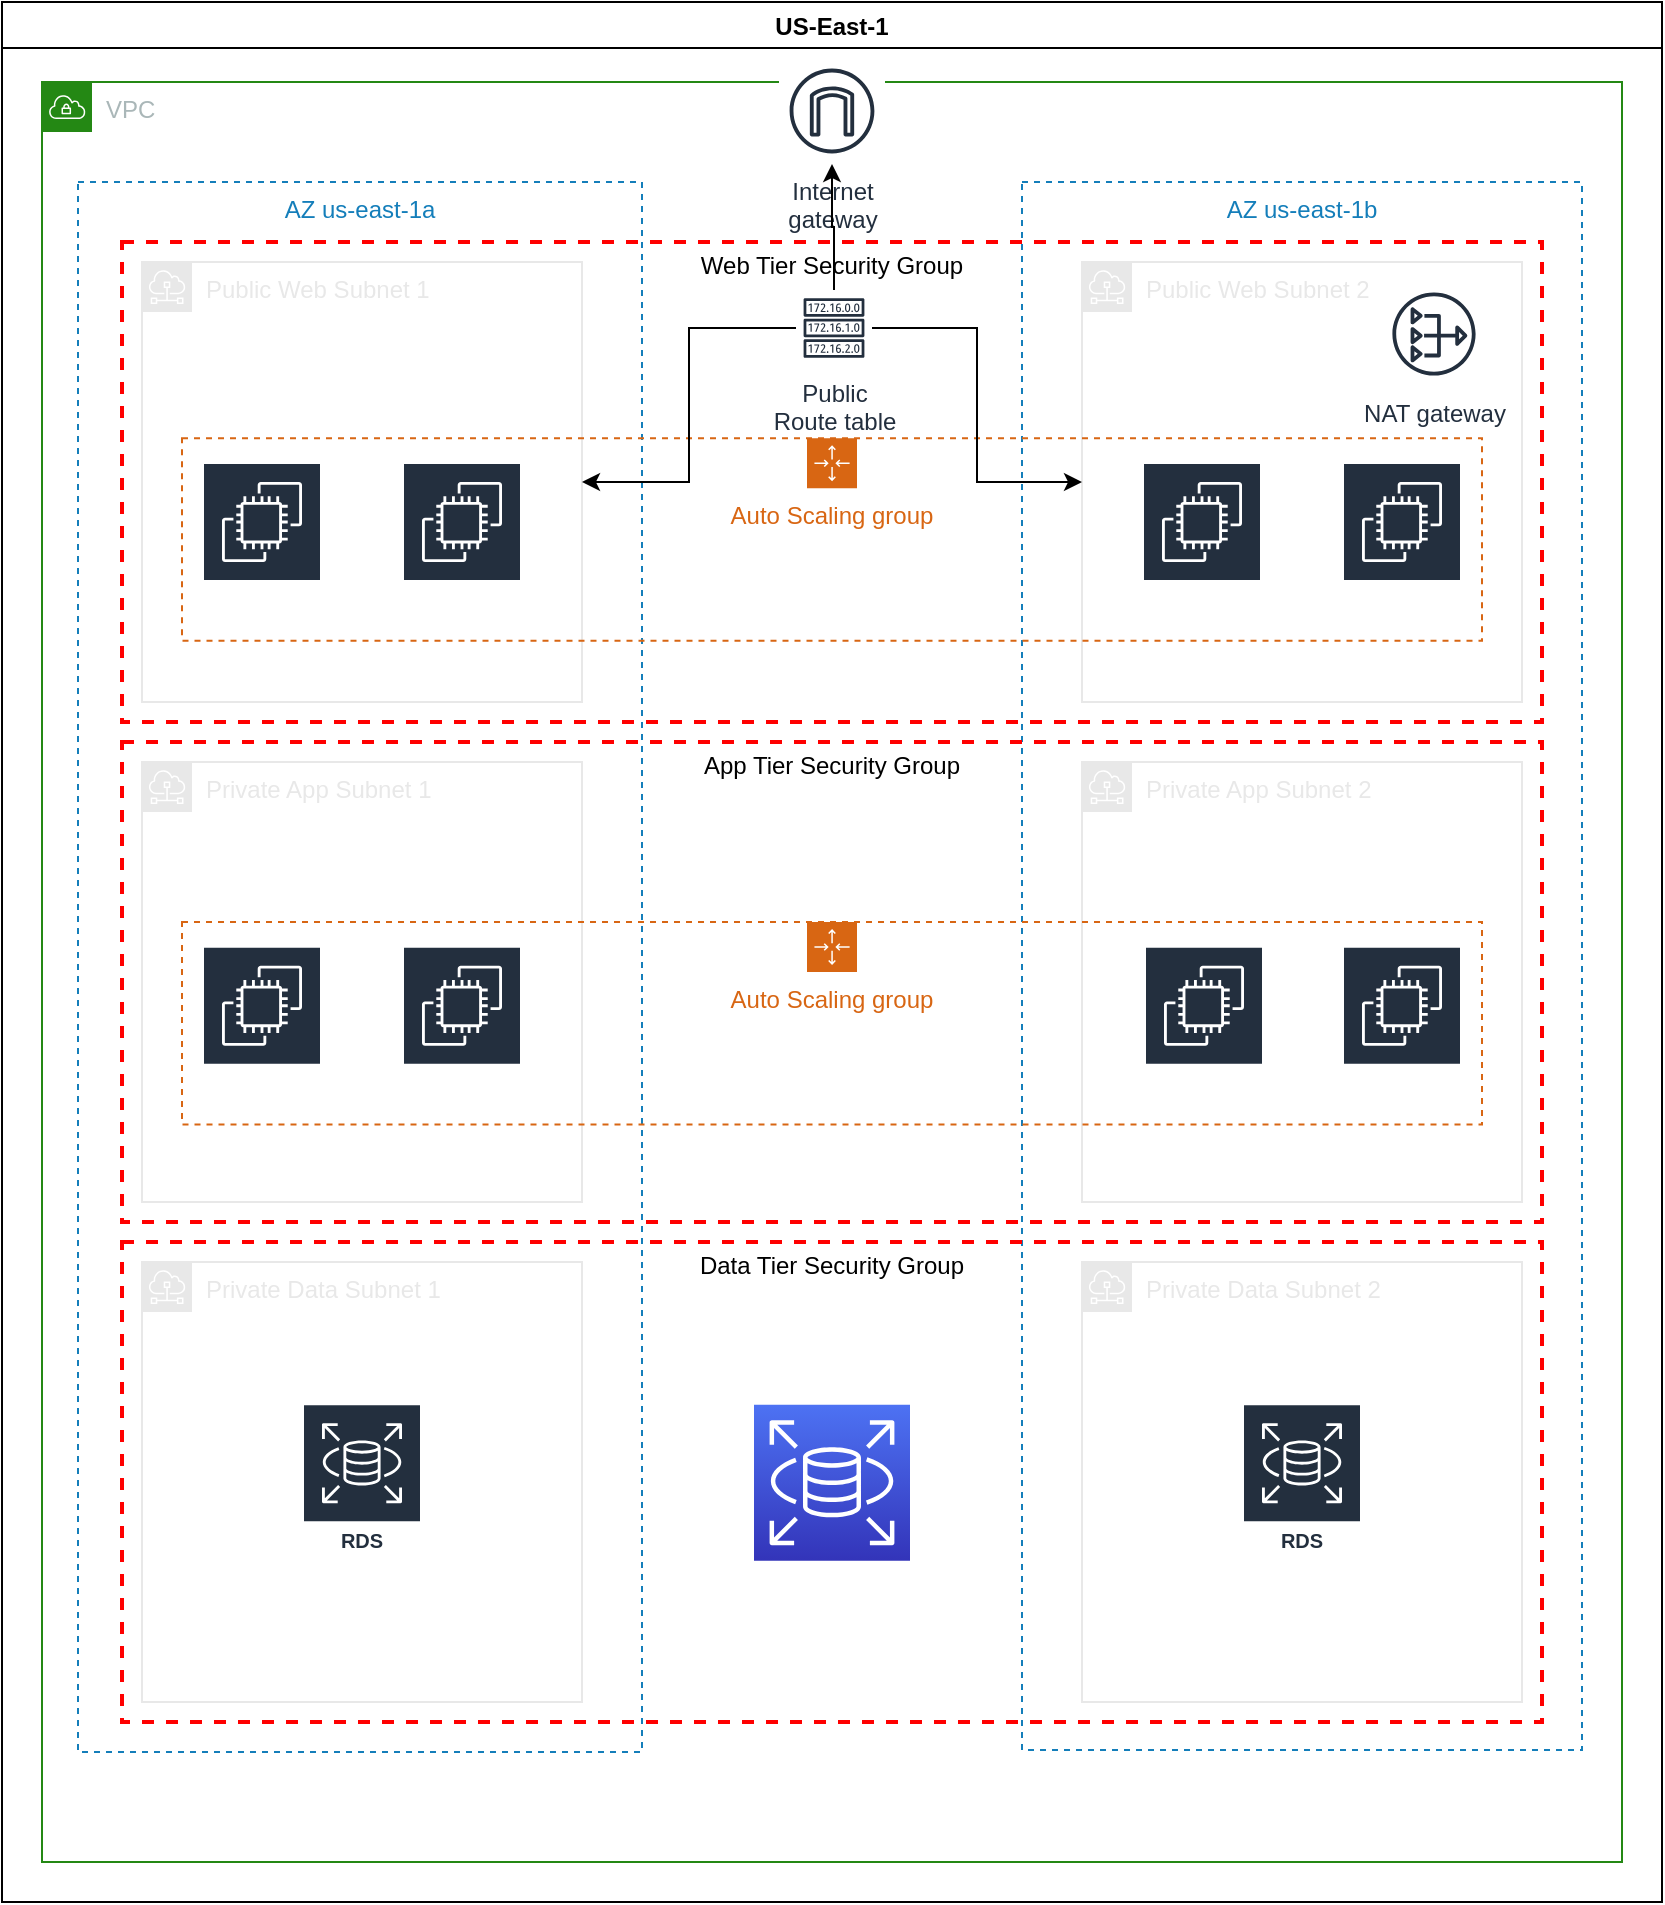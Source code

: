 <mxfile version="18.1.1" type="github">
  <diagram id="zS0Se3hdwLQitdmpyFe8" name="Page-1">
    <mxGraphModel dx="1125" dy="1483" grid="0" gridSize="10" guides="1" tooltips="1" connect="1" arrows="1" fold="1" page="1" pageScale="1" pageWidth="850" pageHeight="1100" background="#FFFFFF" math="0" shadow="0">
      <root>
        <mxCell id="0" />
        <mxCell id="1" parent="0" />
        <mxCell id="NRysxFIgi6pyTUOMa4tL-1" value="US-East-1" style="swimlane;container=0;" vertex="1" parent="1">
          <mxGeometry x="10" y="90" width="830" height="950" as="geometry" />
        </mxCell>
        <mxCell id="NRysxFIgi6pyTUOMa4tL-2" value="VPC" style="points=[[0,0],[0.25,0],[0.5,0],[0.75,0],[1,0],[1,0.25],[1,0.5],[1,0.75],[1,1],[0.75,1],[0.5,1],[0.25,1],[0,1],[0,0.75],[0,0.5],[0,0.25]];outlineConnect=0;gradientColor=none;html=1;whiteSpace=wrap;fontSize=12;fontStyle=0;container=0;pointerEvents=0;collapsible=0;recursiveResize=0;shape=mxgraph.aws4.group;grIcon=mxgraph.aws4.group_vpc;strokeColor=#248814;fillColor=none;verticalAlign=top;align=left;spacingLeft=30;fontColor=#AAB7B8;dashed=0;" vertex="1" parent="1">
          <mxGeometry x="30" y="130" width="790" height="890" as="geometry" />
        </mxCell>
        <mxCell id="NRysxFIgi6pyTUOMa4tL-7" value="AZ us-east-1a" style="fillColor=none;strokeColor=#147EBA;dashed=1;verticalAlign=top;fontStyle=0;fontColor=#147EBA;container=0;" vertex="1" parent="1">
          <mxGeometry x="48" y="180" width="282" height="785" as="geometry" />
        </mxCell>
        <mxCell id="NRysxFIgi6pyTUOMa4tL-6" value="AZ us-east-1b" style="fillColor=none;strokeColor=#147EBA;dashed=1;verticalAlign=top;fontStyle=0;fontColor=#147EBA;container=0;" vertex="1" parent="1">
          <mxGeometry x="520" y="180" width="280" height="784" as="geometry" />
        </mxCell>
        <mxCell id="NRysxFIgi6pyTUOMa4tL-18" value="Public Web Subnet 1" style="sketch=0;outlineConnect=0;gradientColor=none;html=1;whiteSpace=wrap;fontSize=12;fontStyle=0;shape=mxgraph.aws4.group;grIcon=mxgraph.aws4.group_subnet;strokeColor=#E8E8E8;fillColor=none;verticalAlign=top;align=left;spacingLeft=30;fontColor=#E8E8E8;dashed=0;container=0;" vertex="1" parent="1">
          <mxGeometry x="80" y="220" width="220" height="220" as="geometry" />
        </mxCell>
        <mxCell id="NRysxFIgi6pyTUOMa4tL-19" value="Private App Subnet 1" style="sketch=0;outlineConnect=0;gradientColor=none;html=1;whiteSpace=wrap;fontSize=12;fontStyle=0;shape=mxgraph.aws4.group;grIcon=mxgraph.aws4.group_subnet;strokeColor=#E8E8E8;fillColor=none;verticalAlign=top;align=left;spacingLeft=30;fontColor=#E8E8E8;dashed=0;container=0;" vertex="1" parent="1">
          <mxGeometry x="80" y="470" width="220" height="220" as="geometry" />
        </mxCell>
        <mxCell id="NRysxFIgi6pyTUOMa4tL-20" value="Private Data Subnet 1" style="sketch=0;outlineConnect=0;gradientColor=none;html=1;whiteSpace=wrap;fontSize=12;fontStyle=0;shape=mxgraph.aws4.group;grIcon=mxgraph.aws4.group_subnet;strokeColor=#E8E8E8;fillColor=none;verticalAlign=top;align=left;spacingLeft=30;fontColor=#E8E8E8;dashed=0;container=0;" vertex="1" parent="1">
          <mxGeometry x="80" y="720" width="220" height="220" as="geometry" />
        </mxCell>
        <mxCell id="NRysxFIgi6pyTUOMa4tL-21" value="Public Web Subnet 2" style="sketch=0;outlineConnect=0;gradientColor=none;html=1;whiteSpace=wrap;fontSize=12;fontStyle=0;shape=mxgraph.aws4.group;grIcon=mxgraph.aws4.group_subnet;strokeColor=#E8E8E8;fillColor=none;verticalAlign=top;align=left;spacingLeft=30;fontColor=#E8E8E8;dashed=0;container=0;" vertex="1" parent="1">
          <mxGeometry x="550" y="220" width="220" height="220" as="geometry" />
        </mxCell>
        <mxCell id="NRysxFIgi6pyTUOMa4tL-22" value="Private App Subnet 2" style="sketch=0;outlineConnect=0;gradientColor=none;html=1;whiteSpace=wrap;fontSize=12;fontStyle=0;shape=mxgraph.aws4.group;grIcon=mxgraph.aws4.group_subnet;strokeColor=#E8E8E8;fillColor=none;verticalAlign=top;align=left;spacingLeft=30;fontColor=#E8E8E8;dashed=0;container=0;" vertex="1" parent="1">
          <mxGeometry x="550" y="470" width="220" height="220" as="geometry" />
        </mxCell>
        <mxCell id="NRysxFIgi6pyTUOMa4tL-23" value="Private Data Subnet 2" style="sketch=0;outlineConnect=0;gradientColor=none;html=1;whiteSpace=wrap;fontSize=12;fontStyle=0;shape=mxgraph.aws4.group;grIcon=mxgraph.aws4.group_subnet;strokeColor=#E8E8E8;fillColor=none;verticalAlign=top;align=left;spacingLeft=30;fontColor=#E8E8E8;dashed=0;container=0;" vertex="1" parent="1">
          <mxGeometry x="550" y="720" width="220" height="220" as="geometry" />
        </mxCell>
        <mxCell id="NRysxFIgi6pyTUOMa4tL-25" value="Internet&#xa;gateway" style="sketch=0;outlineConnect=0;fontColor=#232F3E;gradientColor=none;strokeColor=#232F3E;fillColor=#ffffff;dashed=0;verticalLabelPosition=bottom;verticalAlign=top;align=center;html=1;fontSize=12;fontStyle=0;aspect=fixed;shape=mxgraph.aws4.resourceIcon;resIcon=mxgraph.aws4.internet_gateway;container=0;" vertex="1" parent="1">
          <mxGeometry x="398.5" y="118" width="53" height="53" as="geometry" />
        </mxCell>
        <mxCell id="NRysxFIgi6pyTUOMa4tL-26" value="NAT gateway" style="sketch=0;outlineConnect=0;fontColor=#232F3E;gradientColor=none;strokeColor=#232F3E;fillColor=#ffffff;dashed=0;verticalLabelPosition=bottom;verticalAlign=top;align=center;html=1;fontSize=12;fontStyle=0;aspect=fixed;shape=mxgraph.aws4.resourceIcon;resIcon=mxgraph.aws4.nat_gateway;container=0;" vertex="1" parent="1">
          <mxGeometry x="700" y="230" width="52" height="52" as="geometry" />
        </mxCell>
        <mxCell id="NRysxFIgi6pyTUOMa4tL-27" value="Web Tier Security Group" style="fontStyle=0;verticalAlign=top;align=center;spacingTop=-2;fillColor=none;rounded=0;whiteSpace=wrap;html=1;strokeColor=#FF0000;strokeWidth=2;dashed=1;container=0;collapsible=0;expand=0;recursiveResize=0;" vertex="1" parent="1">
          <mxGeometry x="70" y="210" width="710" height="240" as="geometry" />
        </mxCell>
        <mxCell id="NRysxFIgi6pyTUOMa4tL-28" value="App Tier Security Group" style="fontStyle=0;verticalAlign=top;align=center;spacingTop=-2;fillColor=none;rounded=0;whiteSpace=wrap;html=1;strokeColor=#FF0000;strokeWidth=2;dashed=1;container=0;collapsible=0;expand=0;recursiveResize=0;" vertex="1" parent="1">
          <mxGeometry x="70" y="460" width="710" height="240" as="geometry" />
        </mxCell>
        <mxCell id="NRysxFIgi6pyTUOMa4tL-29" value="Data Tier Security Group" style="fontStyle=0;verticalAlign=top;align=center;spacingTop=-2;fillColor=none;rounded=0;whiteSpace=wrap;html=1;strokeColor=#FF0000;strokeWidth=2;dashed=1;container=0;collapsible=0;expand=0;recursiveResize=0;" vertex="1" parent="1">
          <mxGeometry x="70" y="710" width="710" height="240" as="geometry" />
        </mxCell>
        <mxCell id="NRysxFIgi6pyTUOMa4tL-32" value="&lt;font color=&quot;#ffffff&quot;&gt;EC2&lt;/font&gt;" style="sketch=0;outlineConnect=0;fontColor=#232F3E;gradientColor=none;strokeColor=#ffffff;fillColor=#232F3E;dashed=0;verticalLabelPosition=middle;verticalAlign=bottom;align=center;html=1;whiteSpace=wrap;fontSize=10;fontStyle=1;spacing=3;shape=mxgraph.aws4.productIcon;prIcon=mxgraph.aws4.ec2;container=0;" vertex="1" parent="1">
          <mxGeometry x="110" y="320" width="60" height="77.5" as="geometry" />
        </mxCell>
        <mxCell id="NRysxFIgi6pyTUOMa4tL-33" value="&lt;font color=&quot;#ffffff&quot;&gt;EC2&lt;/font&gt;" style="sketch=0;outlineConnect=0;fontColor=#232F3E;gradientColor=none;strokeColor=#ffffff;fillColor=#232F3E;dashed=0;verticalLabelPosition=middle;verticalAlign=bottom;align=center;html=1;whiteSpace=wrap;fontSize=10;fontStyle=1;spacing=3;shape=mxgraph.aws4.productIcon;prIcon=mxgraph.aws4.ec2;container=0;" vertex="1" parent="1">
          <mxGeometry x="210" y="320" width="60" height="77.5" as="geometry" />
        </mxCell>
        <mxCell id="NRysxFIgi6pyTUOMa4tL-36" value="&lt;span style=&quot;color: rgb(255, 255, 255);&quot;&gt;EC2&lt;/span&gt;" style="sketch=0;outlineConnect=0;fontColor=#232F3E;gradientColor=none;strokeColor=#ffffff;fillColor=#232F3E;dashed=0;verticalLabelPosition=middle;verticalAlign=bottom;align=center;html=1;whiteSpace=wrap;fontSize=10;fontStyle=1;spacing=3;shape=mxgraph.aws4.productIcon;prIcon=mxgraph.aws4.ec2;container=0;" vertex="1" parent="1">
          <mxGeometry x="580" y="320" width="60" height="77.5" as="geometry" />
        </mxCell>
        <mxCell id="NRysxFIgi6pyTUOMa4tL-37" value="&lt;span style=&quot;color: rgb(255, 255, 255);&quot;&gt;EC2&lt;/span&gt;" style="sketch=0;outlineConnect=0;fontColor=#232F3E;gradientColor=none;strokeColor=#ffffff;fillColor=#232F3E;dashed=0;verticalLabelPosition=middle;verticalAlign=bottom;align=center;html=1;whiteSpace=wrap;fontSize=10;fontStyle=1;spacing=3;shape=mxgraph.aws4.productIcon;prIcon=mxgraph.aws4.ec2;container=0;" vertex="1" parent="1">
          <mxGeometry x="680" y="320" width="60" height="77.5" as="geometry" />
        </mxCell>
        <mxCell id="NRysxFIgi6pyTUOMa4tL-157" value="Auto Scaling group" style="points=[[0,0],[0.25,0],[0.5,0],[0.75,0],[1,0],[1,0.25],[1,0.5],[1,0.75],[1,1],[0.75,1],[0.5,1],[0.25,1],[0,1],[0,0.75],[0,0.5],[0,0.25]];outlineConnect=0;gradientColor=none;html=1;whiteSpace=wrap;fontSize=12;fontStyle=0;container=0;pointerEvents=0;collapsible=0;recursiveResize=0;shape=mxgraph.aws4.groupCenter;grIcon=mxgraph.aws4.group_auto_scaling_group;grStroke=1;strokeColor=#D86613;fillColor=none;verticalAlign=top;align=center;fontColor=#D86613;dashed=1;spacingTop=25;" vertex="1" parent="1">
          <mxGeometry x="100" y="308.12" width="650" height="101.25" as="geometry" />
        </mxCell>
        <mxCell id="NRysxFIgi6pyTUOMa4tL-38" value="RDS" style="sketch=0;outlineConnect=0;fontColor=#232F3E;gradientColor=none;strokeColor=#ffffff;fillColor=#232F3E;dashed=0;verticalLabelPosition=middle;verticalAlign=bottom;align=center;html=1;whiteSpace=wrap;fontSize=10;fontStyle=1;spacing=3;shape=mxgraph.aws4.productIcon;prIcon=mxgraph.aws4.rds;container=0;" vertex="1" parent="1">
          <mxGeometry x="160" y="790.62" width="60" height="78.75" as="geometry" />
        </mxCell>
        <mxCell id="NRysxFIgi6pyTUOMa4tL-39" value="RDS" style="sketch=0;outlineConnect=0;fontColor=#232F3E;gradientColor=none;strokeColor=#ffffff;fillColor=#232F3E;dashed=0;verticalLabelPosition=middle;verticalAlign=bottom;align=center;html=1;whiteSpace=wrap;fontSize=10;fontStyle=1;spacing=3;shape=mxgraph.aws4.productIcon;prIcon=mxgraph.aws4.rds;container=0;" vertex="1" parent="1">
          <mxGeometry x="630" y="790.62" width="60" height="78.75" as="geometry" />
        </mxCell>
        <mxCell id="NRysxFIgi6pyTUOMa4tL-158" value="" style="sketch=0;points=[[0,0,0],[0.25,0,0],[0.5,0,0],[0.75,0,0],[1,0,0],[0,1,0],[0.25,1,0],[0.5,1,0],[0.75,1,0],[1,1,0],[0,0.25,0],[0,0.5,0],[0,0.75,0],[1,0.25,0],[1,0.5,0],[1,0.75,0]];outlineConnect=0;fontColor=#232F3E;gradientColor=#4D72F3;gradientDirection=north;fillColor=#3334B9;strokeColor=#ffffff;dashed=0;verticalLabelPosition=bottom;verticalAlign=top;align=center;html=1;fontSize=12;fontStyle=0;aspect=fixed;shape=mxgraph.aws4.resourceIcon;resIcon=mxgraph.aws4.rds;container=0;" vertex="1" parent="1">
          <mxGeometry x="386" y="791.37" width="78" height="78" as="geometry" />
        </mxCell>
        <mxCell id="NRysxFIgi6pyTUOMa4tL-160" value="" style="edgeStyle=orthogonalEdgeStyle;rounded=0;orthogonalLoop=1;jettySize=auto;html=1;fontColor=#FFFFFF;" edge="1" parent="1" source="NRysxFIgi6pyTUOMa4tL-159" target="NRysxFIgi6pyTUOMa4tL-21">
          <mxGeometry relative="1" as="geometry" />
        </mxCell>
        <mxCell id="NRysxFIgi6pyTUOMa4tL-161" value="" style="edgeStyle=orthogonalEdgeStyle;rounded=0;orthogonalLoop=1;jettySize=auto;html=1;fontColor=#FFFFFF;" edge="1" parent="1" source="NRysxFIgi6pyTUOMa4tL-159" target="NRysxFIgi6pyTUOMa4tL-18">
          <mxGeometry relative="1" as="geometry" />
        </mxCell>
        <mxCell id="NRysxFIgi6pyTUOMa4tL-169" value="" style="edgeStyle=orthogonalEdgeStyle;rounded=0;orthogonalLoop=1;jettySize=auto;html=1;fontColor=#FFFFFF;" edge="1" parent="1" source="NRysxFIgi6pyTUOMa4tL-159" target="NRysxFIgi6pyTUOMa4tL-25">
          <mxGeometry relative="1" as="geometry" />
        </mxCell>
        <mxCell id="NRysxFIgi6pyTUOMa4tL-159" value="Public &lt;br&gt;Route table" style="sketch=0;outlineConnect=0;fontColor=#232F3E;gradientColor=none;strokeColor=#232F3E;fillColor=#ffffff;dashed=0;verticalLabelPosition=bottom;verticalAlign=top;align=center;html=1;fontSize=12;fontStyle=0;aspect=fixed;shape=mxgraph.aws4.resourceIcon;resIcon=mxgraph.aws4.route_table;container=0;" vertex="1" parent="1">
          <mxGeometry x="407" y="234" width="38" height="38" as="geometry" />
        </mxCell>
        <mxCell id="NRysxFIgi6pyTUOMa4tL-34" value="&lt;font color=&quot;#ffffff&quot;&gt;EC2&lt;/font&gt;" style="sketch=0;outlineConnect=0;fontColor=#232F3E;gradientColor=none;strokeColor=#ffffff;fillColor=#232F3E;dashed=0;verticalLabelPosition=middle;verticalAlign=bottom;align=center;html=1;whiteSpace=wrap;fontSize=10;fontStyle=1;spacing=3;shape=mxgraph.aws4.productIcon;prIcon=mxgraph.aws4.ec2;container=0;" vertex="1" parent="1">
          <mxGeometry x="581" y="561.88" width="60" height="77.5" as="geometry" />
        </mxCell>
        <mxCell id="NRysxFIgi6pyTUOMa4tL-35" value="&lt;span style=&quot;color: rgb(255, 255, 255);&quot;&gt;EC2&lt;/span&gt;" style="sketch=0;outlineConnect=0;fontColor=#232F3E;gradientColor=none;strokeColor=#ffffff;fillColor=#232F3E;dashed=0;verticalLabelPosition=middle;verticalAlign=bottom;align=center;html=1;whiteSpace=wrap;fontSize=10;fontStyle=1;spacing=3;shape=mxgraph.aws4.productIcon;prIcon=mxgraph.aws4.ec2;container=0;" vertex="1" parent="1">
          <mxGeometry x="680" y="561.88" width="60" height="77.5" as="geometry" />
        </mxCell>
        <mxCell id="NRysxFIgi6pyTUOMa4tL-41" value="Auto Scaling group" style="points=[[0,0],[0.25,0],[0.5,0],[0.75,0],[1,0],[1,0.25],[1,0.5],[1,0.75],[1,1],[0.75,1],[0.5,1],[0.25,1],[0,1],[0,0.75],[0,0.5],[0,0.25]];outlineConnect=0;gradientColor=none;html=1;whiteSpace=wrap;fontSize=12;fontStyle=0;container=0;pointerEvents=0;collapsible=0;recursiveResize=0;shape=mxgraph.aws4.groupCenter;grIcon=mxgraph.aws4.group_auto_scaling_group;grStroke=1;strokeColor=#D86613;fillColor=none;verticalAlign=top;align=center;fontColor=#D86613;dashed=1;spacingTop=25;" vertex="1" parent="1">
          <mxGeometry x="100" y="550" width="650" height="101.25" as="geometry" />
        </mxCell>
        <mxCell id="NRysxFIgi6pyTUOMa4tL-31" value="&lt;font color=&quot;#ffffff&quot;&gt;EC2&lt;/font&gt;" style="sketch=0;outlineConnect=0;fontColor=#232F3E;gradientColor=none;strokeColor=#ffffff;fillColor=#232F3E;dashed=0;verticalLabelPosition=middle;verticalAlign=bottom;align=center;html=1;whiteSpace=wrap;fontSize=10;fontStyle=1;spacing=3;shape=mxgraph.aws4.productIcon;prIcon=mxgraph.aws4.ec2;container=0;" vertex="1" parent="1">
          <mxGeometry x="210" y="561.88" width="60" height="77.5" as="geometry" />
        </mxCell>
        <mxCell id="NRysxFIgi6pyTUOMa4tL-30" value="&lt;font color=&quot;#ffffff&quot;&gt;EC2&lt;/font&gt;" style="sketch=0;outlineConnect=0;fontColor=#232F3E;gradientColor=none;strokeColor=#ffffff;fillColor=#232F3E;dashed=0;verticalLabelPosition=middle;verticalAlign=bottom;align=center;html=1;whiteSpace=wrap;fontSize=10;fontStyle=1;spacing=3;shape=mxgraph.aws4.productIcon;prIcon=mxgraph.aws4.ec2;container=0;" vertex="1" parent="1">
          <mxGeometry x="110" y="561.88" width="60" height="77.5" as="geometry" />
        </mxCell>
      </root>
    </mxGraphModel>
  </diagram>
</mxfile>
